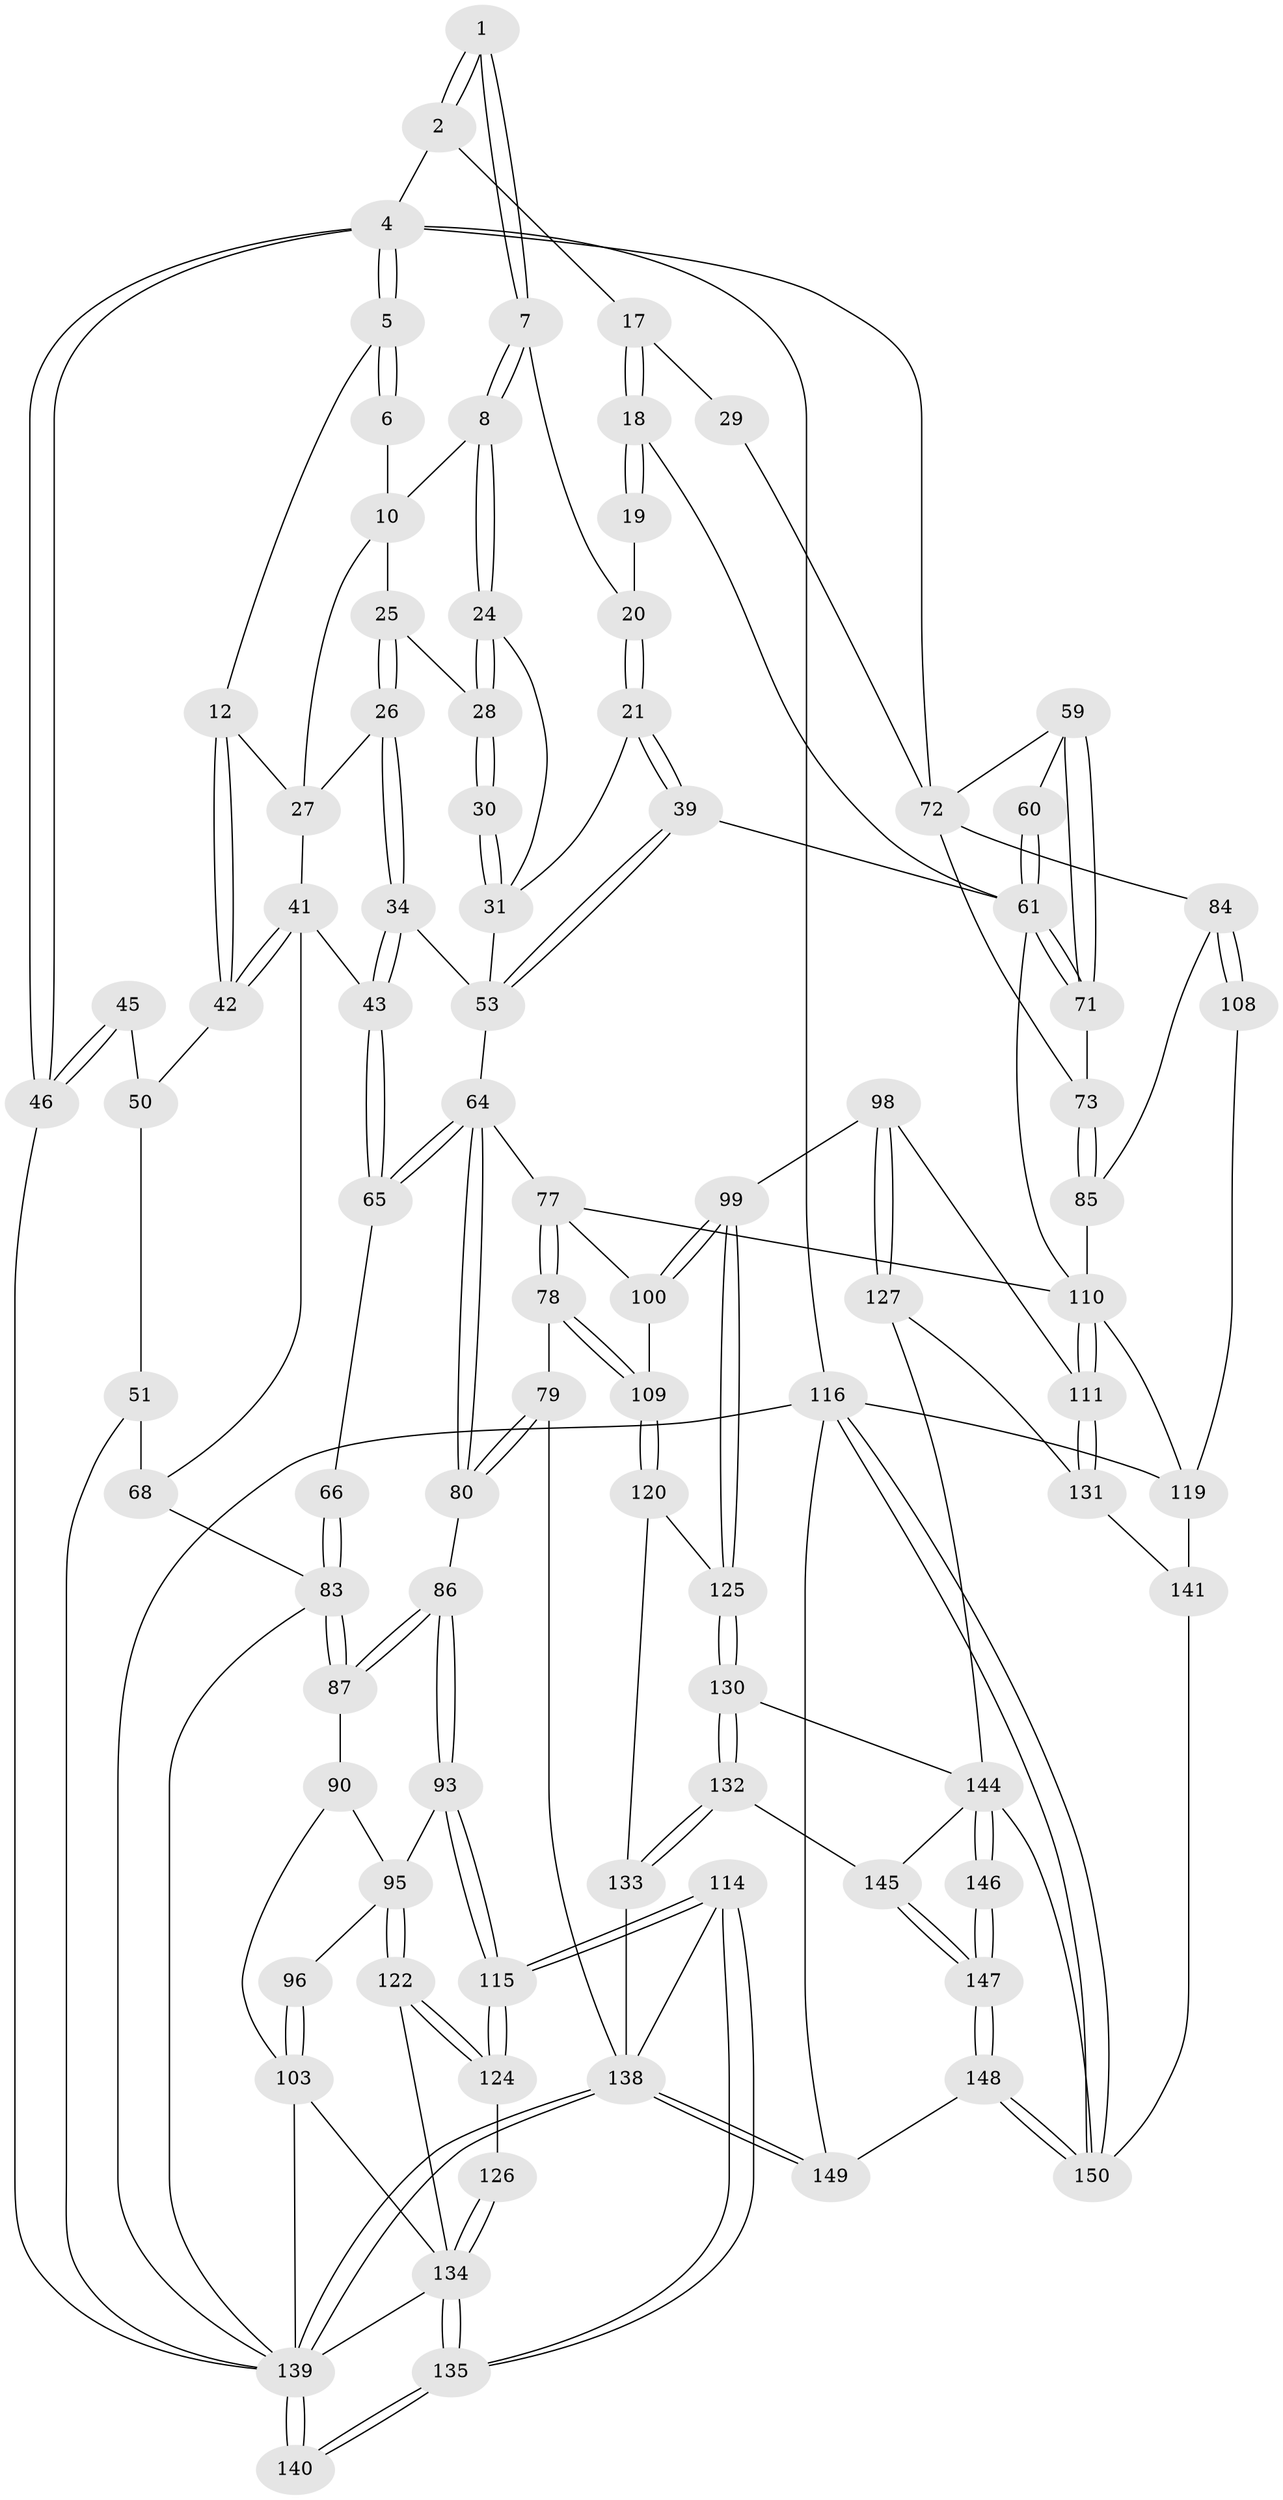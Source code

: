 // original degree distribution, {4: 0.24, 5: 0.5, 6: 0.24, 3: 0.02}
// Generated by graph-tools (version 1.1) at 2025/06/03/04/25 22:06:52]
// undirected, 90 vertices, 209 edges
graph export_dot {
graph [start="1"]
  node [color=gray90,style=filled];
  1 [pos="+0.48482833188836644+0"];
  2 [pos="+1+0"];
  4 [pos="+0+0",super="+3"];
  5 [pos="+0+0"];
  6 [pos="+0.004241531817023903+0"];
  7 [pos="+0.48763449349443627+0"];
  8 [pos="+0.4738271289318949+0"];
  10 [pos="+0.24219402908588716+0.08150999276623594",super="+9"];
  12 [pos="+0.14469259651811706+0.17655374333715815"];
  17 [pos="+0.8567891934889772+0.27195265338398245",super="+14"];
  18 [pos="+0.8507804081533514+0.2759465319594783"];
  19 [pos="+0.7249790056957338+0.17495677327721357"];
  20 [pos="+0.6715194375222571+0.17184776245979533",super="+16"];
  21 [pos="+0.6194423017323994+0.24400224746693136"];
  24 [pos="+0.48071495183897167+0.09925545546661345"];
  25 [pos="+0.33609784732136483+0.18312798886521672"];
  26 [pos="+0.3208593626137616+0.2042342101427471"];
  27 [pos="+0.24897390235262257+0.20313761002216532",super="+11"];
  28 [pos="+0.41234032256355907+0.1934365184636708"];
  29 [pos="+0.8924996895196634+0.26577084005187446"];
  30 [pos="+0.4386288282509949+0.2738977945931596"];
  31 [pos="+0.43893184728695017+0.2923359563455659",super="+22+23"];
  34 [pos="+0.3691532522018273+0.31133722657766183"];
  39 [pos="+0.624549364613944+0.2802541279962867"];
  41 [pos="+0.2050418703496705+0.3565395240202453",super="+40"];
  42 [pos="+0.13710947719007768+0.1884687774509771"];
  43 [pos="+0.27884917590198505+0.35334973911552564"];
  45 [pos="+0+0.182455674095807"];
  46 [pos="+0+0.16344189936320855"];
  50 [pos="+0.08685850139699937+0.25647147127744563",super="+44"];
  51 [pos="+0+0.3543831420669535",super="+49"];
  53 [pos="+0.6049449766511491+0.3378622806112353",super="+33"];
  59 [pos="+0.8671900665984187+0.3839800220902671"];
  60 [pos="+0.8440175340205713+0.2971865315804707"];
  61 [pos="+0.6787151035737413+0.4793895425523455",super="+54+37"];
  64 [pos="+0.3342510395817937+0.48533022515042795",super="+63+62+57"];
  65 [pos="+0.3130641915903597+0.4692301527580211"];
  66 [pos="+0.24236273104893116+0.48177204911311655"];
  68 [pos="+0.10816613157753825+0.45469153152462055",super="+48+47"];
  71 [pos="+0.7472058051915286+0.4722597297279518"];
  72 [pos="+0.8925284584150411+0.4257614852727712",super="+58"];
  73 [pos="+0.8250455110026301+0.49663817877485644"];
  77 [pos="+0.41578612153442346+0.46399669418367634",super="+76"];
  78 [pos="+0.43850665365021735+0.6164157906217806"];
  79 [pos="+0.4111825854752505+0.61800527212949"];
  80 [pos="+0.34597815309101726+0.5901348876104523"];
  83 [pos="+0.22164862769648738+0.5268554305398275",super="+70+67"];
  84 [pos="+0.8961202447137623+0.5877094907922106",super="+74+75"];
  85 [pos="+0.8690694622770608+0.6043560536574651"];
  86 [pos="+0.31081415191763223+0.6040621656029271"];
  87 [pos="+0.22100254833110294+0.5472038413964553"];
  90 [pos="+0.17385717321365446+0.5691915647623904"];
  93 [pos="+0.26073765382388336+0.6605321400973391"];
  95 [pos="+0.21124410303579377+0.6723390026836904",super="+94"];
  96 [pos="+0.19202496846912312+0.6700219506519522"];
  98 [pos="+0.6184086638735992+0.7293286101042185"];
  99 [pos="+0.6035145086975899+0.7235312578774563"];
  100 [pos="+0.5215545137192218+0.6050185721728416"];
  103 [pos="+0.0695641939118569+0.7117046495872896",super="+92+91"];
  108 [pos="+1+0.6155693209359957"];
  109 [pos="+0.49159811226764605+0.6176079476320917"];
  110 [pos="+0.8530682016674008+0.6406922465508363",super="+88+89"];
  111 [pos="+0.7112236446483328+0.758619498870789",super="+97"];
  114 [pos="+0.29929464574476383+0.7681855300016466"];
  115 [pos="+0.2990861259189773+0.7679406558599043"];
  116 [pos="+1+1",super="+102"];
  119 [pos="+0.890541704757021+0.7217665783103306",super="+118+117"];
  120 [pos="+0.4788912160438057+0.7303619481158202"];
  122 [pos="+0.19331610148367287+0.740022350255738"];
  124 [pos="+0.2684628675537364+0.7648839576671701"];
  125 [pos="+0.5570811071720009+0.7745799671924178"];
  126 [pos="+0.19178944599966377+0.7853341745910101"];
  127 [pos="+0.695752639676924+0.7829806694766029"];
  130 [pos="+0.5437055054344258+0.8116557315757995"];
  131 [pos="+0.702637174121234+0.7790197143329124"];
  132 [pos="+0.4719792490622034+0.8606351605956692"];
  133 [pos="+0.4608238876566674+0.8640741967245675",super="+121"];
  134 [pos="+0.18418918822968028+0.8385954584536838",super="+123"];
  135 [pos="+0.25565587033373993+0.9151955765381559"];
  138 [pos="+0.3278983661758015+1",super="+137+113"];
  139 [pos="+0.3023586653544053+1",super="+107+106"];
  140 [pos="+0.2979861676394752+1"];
  141 [pos="+0.8704892445495553+0.8826045867415523",super="+136"];
  144 [pos="+0.6142429497019315+0.8699929119979056",super="+129+143"];
  145 [pos="+0.5708334436537142+0.8840449914140587"];
  146 [pos="+0.6032250246297414+1"];
  147 [pos="+0.5986650216853414+1"];
  148 [pos="+0.5465736782025654+1"];
  149 [pos="+0.327941730020719+1"];
  150 [pos="+0.9249319312384786+1",super="+142"];
  1 -- 2;
  1 -- 2;
  1 -- 7;
  1 -- 7;
  2 -- 4;
  2 -- 17;
  4 -- 5;
  4 -- 5;
  4 -- 46;
  4 -- 46;
  4 -- 116 [weight=2];
  4 -- 72;
  5 -- 6;
  5 -- 6;
  5 -- 12;
  6 -- 10;
  7 -- 8;
  7 -- 8;
  7 -- 20;
  8 -- 24;
  8 -- 24;
  8 -- 10;
  10 -- 27;
  10 -- 25;
  12 -- 42;
  12 -- 42;
  12 -- 27;
  17 -- 18;
  17 -- 18;
  17 -- 29 [weight=2];
  18 -- 19;
  18 -- 19;
  18 -- 61;
  19 -- 20 [weight=2];
  20 -- 21;
  20 -- 21;
  21 -- 39;
  21 -- 39;
  21 -- 31;
  24 -- 28;
  24 -- 28;
  24 -- 31;
  25 -- 26;
  25 -- 26;
  25 -- 28;
  26 -- 27;
  26 -- 34;
  26 -- 34;
  27 -- 41;
  28 -- 30;
  28 -- 30;
  29 -- 72;
  30 -- 31 [weight=2];
  30 -- 31;
  31 -- 53;
  34 -- 43;
  34 -- 43;
  34 -- 53;
  39 -- 53;
  39 -- 53;
  39 -- 61;
  41 -- 42;
  41 -- 42;
  41 -- 43;
  41 -- 68;
  42 -- 50;
  43 -- 65;
  43 -- 65;
  45 -- 46;
  45 -- 46;
  45 -- 50 [weight=2];
  46 -- 139;
  50 -- 51;
  51 -- 68 [weight=2];
  51 -- 139;
  53 -- 64 [weight=2];
  59 -- 60;
  59 -- 71;
  59 -- 71;
  59 -- 72;
  60 -- 61 [weight=2];
  60 -- 61;
  61 -- 71;
  61 -- 71;
  61 -- 110;
  64 -- 65;
  64 -- 65;
  64 -- 80;
  64 -- 80;
  64 -- 77 [weight=2];
  65 -- 66;
  66 -- 83 [weight=2];
  66 -- 83;
  68 -- 83 [weight=2];
  71 -- 73;
  72 -- 73;
  72 -- 84 [weight=2];
  73 -- 85;
  73 -- 85;
  77 -- 78;
  77 -- 78;
  77 -- 100;
  77 -- 110;
  78 -- 79;
  78 -- 109;
  78 -- 109;
  79 -- 80;
  79 -- 80;
  79 -- 138;
  80 -- 86;
  83 -- 87;
  83 -- 87;
  83 -- 139;
  84 -- 85;
  84 -- 108 [weight=2];
  84 -- 108;
  85 -- 110;
  86 -- 87;
  86 -- 87;
  86 -- 93;
  86 -- 93;
  87 -- 90;
  90 -- 103;
  90 -- 95;
  93 -- 115;
  93 -- 115;
  93 -- 95;
  95 -- 96;
  95 -- 122;
  95 -- 122;
  96 -- 103 [weight=2];
  96 -- 103;
  98 -- 99;
  98 -- 127;
  98 -- 127;
  98 -- 111;
  99 -- 100;
  99 -- 100;
  99 -- 125;
  99 -- 125;
  100 -- 109;
  103 -- 139;
  103 -- 134;
  108 -- 119;
  109 -- 120;
  109 -- 120;
  110 -- 111 [weight=2];
  110 -- 111;
  110 -- 119;
  111 -- 131;
  111 -- 131;
  114 -- 115;
  114 -- 115;
  114 -- 135;
  114 -- 135;
  114 -- 138;
  115 -- 124;
  115 -- 124;
  116 -- 150;
  116 -- 150;
  116 -- 149;
  116 -- 139;
  116 -- 119;
  119 -- 141 [weight=2];
  120 -- 125;
  120 -- 133;
  122 -- 124;
  122 -- 124;
  122 -- 134;
  124 -- 126;
  125 -- 130;
  125 -- 130;
  126 -- 134 [weight=2];
  126 -- 134;
  127 -- 131;
  127 -- 144;
  130 -- 132;
  130 -- 132;
  130 -- 144;
  131 -- 141;
  132 -- 133;
  132 -- 133;
  132 -- 145;
  133 -- 138 [weight=2];
  134 -- 135;
  134 -- 135;
  134 -- 139;
  135 -- 140;
  135 -- 140;
  138 -- 139;
  138 -- 139;
  138 -- 149;
  138 -- 149;
  139 -- 140 [weight=2];
  139 -- 140;
  141 -- 150;
  144 -- 145;
  144 -- 146 [weight=2];
  144 -- 146;
  144 -- 150;
  145 -- 147;
  145 -- 147;
  146 -- 147;
  146 -- 147;
  147 -- 148;
  147 -- 148;
  148 -- 149;
  148 -- 150;
  148 -- 150;
}
